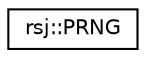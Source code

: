 digraph "Graphical Class Hierarchy"
{
 // INTERACTIVE_SVG=YES
 // LATEX_PDF_SIZE
  edge [fontname="Helvetica",fontsize="10",labelfontname="Helvetica",labelfontsize="10"];
  node [fontname="Helvetica",fontsize="10",shape=record];
  rankdir="LR";
  Node0 [label="rsj::PRNG",height=0.2,width=0.4,color="black", fillcolor="white", style="filled",URL="$classrsj_1_1_p_r_n_g.html",tooltip=" "];
}
